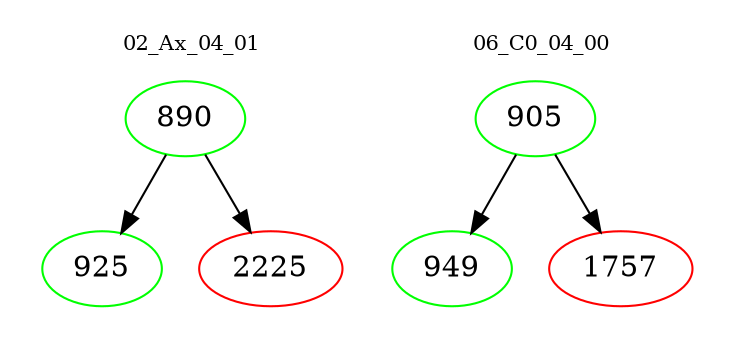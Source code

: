 digraph{
subgraph cluster_0 {
color = white
label = "02_Ax_04_01";
fontsize=10;
T0_890 [label="890", color="green"]
T0_890 -> T0_925 [color="black"]
T0_925 [label="925", color="green"]
T0_890 -> T0_2225 [color="black"]
T0_2225 [label="2225", color="red"]
}
subgraph cluster_1 {
color = white
label = "06_C0_04_00";
fontsize=10;
T1_905 [label="905", color="green"]
T1_905 -> T1_949 [color="black"]
T1_949 [label="949", color="green"]
T1_905 -> T1_1757 [color="black"]
T1_1757 [label="1757", color="red"]
}
}
